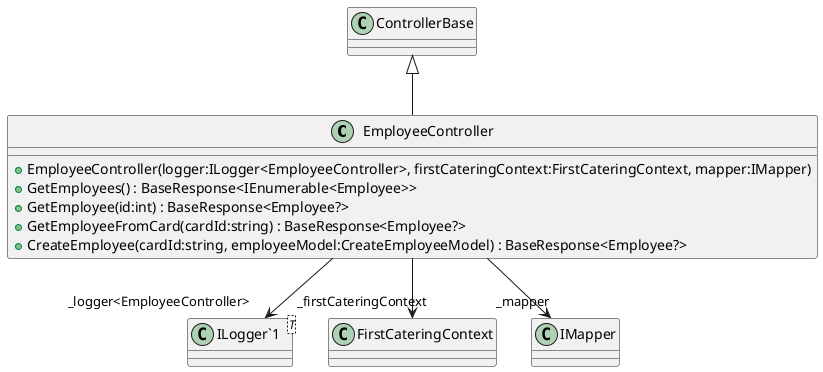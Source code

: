 @startuml
class EmployeeController {
    + EmployeeController(logger:ILogger<EmployeeController>, firstCateringContext:FirstCateringContext, mapper:IMapper)
    + GetEmployees() : BaseResponse<IEnumerable<Employee>>
    + GetEmployee(id:int) : BaseResponse<Employee?>
    + GetEmployeeFromCard(cardId:string) : BaseResponse<Employee?>
    + CreateEmployee(cardId:string, employeeModel:CreateEmployeeModel) : BaseResponse<Employee?>
}
class "ILogger`1"<T> {
}
ControllerBase <|-- EmployeeController
EmployeeController --> "_logger<EmployeeController>" "ILogger`1"
EmployeeController --> "_firstCateringContext" FirstCateringContext
EmployeeController --> "_mapper" IMapper
@enduml
